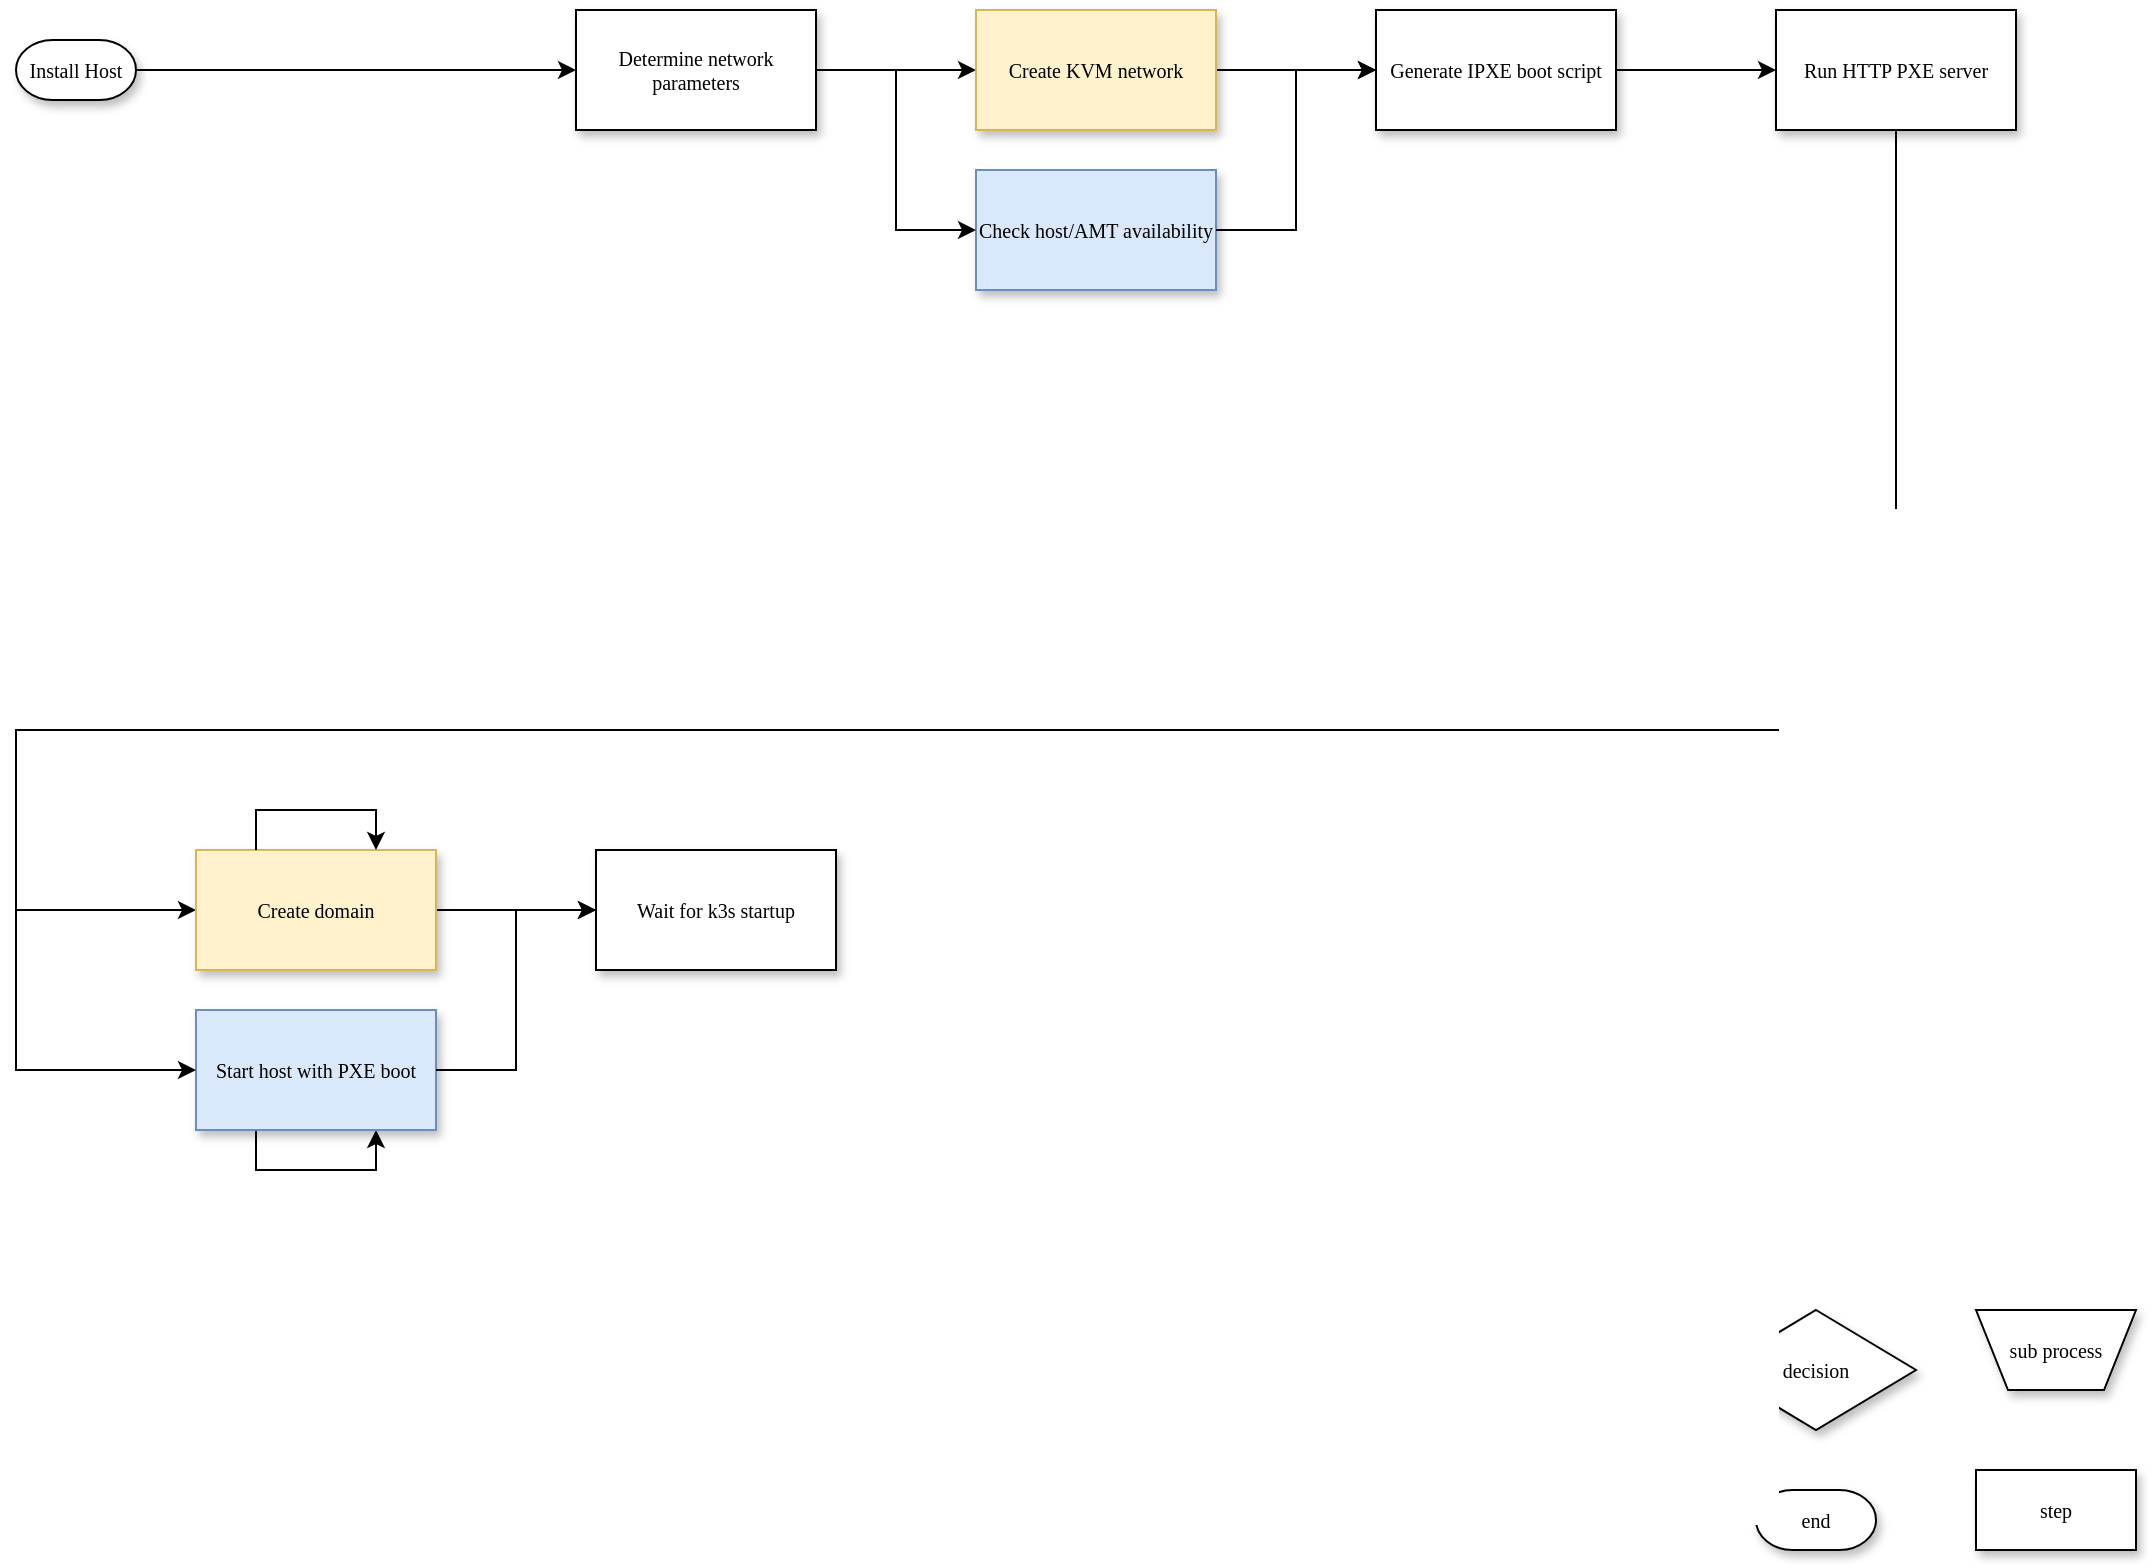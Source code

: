 <mxfile version="20.3.0" type="device"><diagram name="Page-1" id="edf60f1a-56cd-e834-aa8a-f176f3a09ee4"><mxGraphModel dx="1422" dy="1852" grid="1" gridSize="10" guides="1" tooltips="1" connect="1" arrows="1" fold="1" page="1" pageScale="1" pageWidth="1169" pageHeight="827" background="none" math="0" shadow="0"><root><mxCell id="0"/><mxCell id="1" parent="0"/><mxCell id="8MKTBj6SOB2FaSF9s3hj-3" value="" style="edgeStyle=orthogonalEdgeStyle;rounded=0;orthogonalLoop=1;jettySize=auto;html=1;" parent="1" source="8MKTBj6SOB2FaSF9s3hj-1" target="8MKTBj6SOB2FaSF9s3hj-2" edge="1"><mxGeometry relative="1" as="geometry"/></mxCell><mxCell id="8MKTBj6SOB2FaSF9s3hj-1" value="Determine network parameters" style="rounded=0;whiteSpace=wrap;html=1;shadow=1;labelBackgroundColor=none;strokeWidth=1;fontFamily=Verdana;fontSize=10;align=center;" parent="1" vertex="1"><mxGeometry x="300" y="-810" width="120" height="60" as="geometry"/></mxCell><mxCell id="8MKTBj6SOB2FaSF9s3hj-5" value="" style="edgeStyle=orthogonalEdgeStyle;rounded=0;orthogonalLoop=1;jettySize=auto;html=1;" parent="1" source="8MKTBj6SOB2FaSF9s3hj-2" target="8MKTBj6SOB2FaSF9s3hj-4" edge="1"><mxGeometry relative="1" as="geometry"/></mxCell><mxCell id="8MKTBj6SOB2FaSF9s3hj-2" value="Create KVM network" style="whiteSpace=wrap;html=1;fontSize=10;fontFamily=Verdana;rounded=0;shadow=1;labelBackgroundColor=none;strokeWidth=1;fillColor=#fff2cc;strokeColor=#d6b656;" parent="1" vertex="1"><mxGeometry x="500" y="-810" width="120" height="60" as="geometry"/></mxCell><mxCell id="8MKTBj6SOB2FaSF9s3hj-7" value="" style="edgeStyle=orthogonalEdgeStyle;rounded=0;orthogonalLoop=1;jettySize=auto;html=1;" parent="1" source="8MKTBj6SOB2FaSF9s3hj-4" target="8MKTBj6SOB2FaSF9s3hj-6" edge="1"><mxGeometry relative="1" as="geometry"/></mxCell><mxCell id="8MKTBj6SOB2FaSF9s3hj-4" value="Generate IPXE boot script" style="whiteSpace=wrap;html=1;fontSize=10;fontFamily=Verdana;rounded=0;shadow=1;labelBackgroundColor=none;strokeWidth=1;" parent="1" vertex="1"><mxGeometry x="700" y="-810" width="120" height="60" as="geometry"/></mxCell><mxCell id="8MKTBj6SOB2FaSF9s3hj-9" value="" style="edgeStyle=orthogonalEdgeStyle;rounded=0;orthogonalLoop=1;jettySize=auto;html=1;exitX=0.5;exitY=1;exitDx=0;exitDy=0;entryX=0;entryY=0.5;entryDx=0;entryDy=0;" parent="1" source="8MKTBj6SOB2FaSF9s3hj-6" target="8MKTBj6SOB2FaSF9s3hj-8" edge="1"><mxGeometry relative="1" as="geometry"><Array as="points"><mxPoint x="960" y="-450"/><mxPoint x="20" y="-450"/><mxPoint x="20" y="-360"/></Array></mxGeometry></mxCell><mxCell id="8MKTBj6SOB2FaSF9s3hj-6" value="Run HTTP PXE server" style="whiteSpace=wrap;html=1;fontSize=10;fontFamily=Verdana;rounded=0;shadow=1;labelBackgroundColor=none;strokeWidth=1;" parent="1" vertex="1"><mxGeometry x="900" y="-810" width="120" height="60" as="geometry"/></mxCell><mxCell id="9q85mKx7B4JcvK2PIqmb-2" value="" style="edgeStyle=orthogonalEdgeStyle;rounded=0;orthogonalLoop=1;jettySize=auto;html=1;exitX=0.25;exitY=1;exitDx=0;exitDy=0;entryX=0.75;entryY=1;entryDx=0;entryDy=0;" parent="1" source="9q85mKx7B4JcvK2PIqmb-8" target="9q85mKx7B4JcvK2PIqmb-8" edge="1"><mxGeometry relative="1" as="geometry"><mxPoint x="170" y="-160" as="sourcePoint"/><mxPoint x="220" y="-160" as="targetPoint"/><Array as="points"><mxPoint x="140" y="-230"/><mxPoint x="200" y="-230"/></Array></mxGeometry></mxCell><mxCell id="9q85mKx7B4JcvK2PIqmb-4" value="" style="edgeStyle=orthogonalEdgeStyle;rounded=0;orthogonalLoop=1;jettySize=auto;html=1;exitX=1;exitY=0.5;exitDx=0;exitDy=0;entryX=0;entryY=0.5;entryDx=0;entryDy=0;" parent="1" source="8MKTBj6SOB2FaSF9s3hj-8" target="9q85mKx7B4JcvK2PIqmb-3" edge="1"><mxGeometry relative="1" as="geometry"><mxPoint x="320" y="-380" as="sourcePoint"/><Array as="points"/></mxGeometry></mxCell><mxCell id="8MKTBj6SOB2FaSF9s3hj-8" value="Create domain" style="whiteSpace=wrap;html=1;fontSize=10;fontFamily=Verdana;rounded=0;shadow=1;labelBackgroundColor=none;strokeWidth=1;fillColor=#fff2cc;strokeColor=#d6b656;" parent="1" vertex="1"><mxGeometry x="110" y="-390" width="120" height="60" as="geometry"/></mxCell><mxCell id="9q85mKx7B4JcvK2PIqmb-3" value="Wait for k3s startup" style="whiteSpace=wrap;html=1;fontSize=10;fontFamily=Verdana;rounded=0;shadow=1;labelBackgroundColor=none;strokeWidth=1;" parent="1" vertex="1"><mxGeometry x="310" y="-390" width="120" height="60" as="geometry"/></mxCell><mxCell id="9q85mKx7B4JcvK2PIqmb-5" value="Check host/AMT availability" style="rounded=0;whiteSpace=wrap;html=1;shadow=1;labelBackgroundColor=none;strokeWidth=1;fontFamily=Verdana;fontSize=10;align=center;fillColor=#dae8fc;strokeColor=#6c8ebf;" parent="1" vertex="1"><mxGeometry x="500" y="-730" width="120" height="60" as="geometry"/></mxCell><mxCell id="9q85mKx7B4JcvK2PIqmb-6" value="" style="edgeStyle=orthogonalEdgeStyle;rounded=0;orthogonalLoop=1;jettySize=auto;html=1;entryX=0;entryY=0.5;entryDx=0;entryDy=0;exitX=1;exitY=0.5;exitDx=0;exitDy=0;" parent="1" source="8MKTBj6SOB2FaSF9s3hj-1" target="9q85mKx7B4JcvK2PIqmb-5" edge="1"><mxGeometry relative="1" as="geometry"><mxPoint x="420" y="-780" as="sourcePoint"/><mxPoint x="510" y="-770" as="targetPoint"/></mxGeometry></mxCell><mxCell id="9q85mKx7B4JcvK2PIqmb-7" value="" style="edgeStyle=orthogonalEdgeStyle;rounded=0;orthogonalLoop=1;jettySize=auto;html=1;exitX=1;exitY=0.5;exitDx=0;exitDy=0;entryX=0;entryY=0.5;entryDx=0;entryDy=0;" parent="1" source="9q85mKx7B4JcvK2PIqmb-5" target="8MKTBj6SOB2FaSF9s3hj-4" edge="1"><mxGeometry relative="1" as="geometry"><mxPoint x="370" y="-740" as="sourcePoint"/><mxPoint x="510" y="-690" as="targetPoint"/></mxGeometry></mxCell><mxCell id="9q85mKx7B4JcvK2PIqmb-8" value="Start host with PXE boot" style="rounded=0;whiteSpace=wrap;html=1;shadow=1;labelBackgroundColor=none;strokeWidth=1;fontFamily=Verdana;fontSize=10;align=center;fillColor=#dae8fc;strokeColor=#6c8ebf;" parent="1" vertex="1"><mxGeometry x="110" y="-310" width="120" height="60" as="geometry"/></mxCell><mxCell id="9q85mKx7B4JcvK2PIqmb-9" value="" style="edgeStyle=orthogonalEdgeStyle;rounded=0;orthogonalLoop=1;jettySize=auto;html=1;exitX=0.5;exitY=1;exitDx=0;exitDy=0;entryX=0;entryY=0.5;entryDx=0;entryDy=0;" parent="1" source="8MKTBj6SOB2FaSF9s3hj-6" target="9q85mKx7B4JcvK2PIqmb-8" edge="1"><mxGeometry relative="1" as="geometry"><mxPoint x="710" y="-730" as="sourcePoint"/><mxPoint x="50" y="-580" as="targetPoint"/><Array as="points"><mxPoint x="960" y="-450"/><mxPoint x="20" y="-450"/><mxPoint x="20" y="-280"/></Array></mxGeometry></mxCell><mxCell id="9q85mKx7B4JcvK2PIqmb-10" value="" style="edgeStyle=orthogonalEdgeStyle;rounded=0;orthogonalLoop=1;jettySize=auto;html=1;exitX=0.25;exitY=0;exitDx=0;exitDy=0;entryX=0.75;entryY=0;entryDx=0;entryDy=0;" parent="1" source="8MKTBj6SOB2FaSF9s3hj-8" target="8MKTBj6SOB2FaSF9s3hj-8" edge="1"><mxGeometry relative="1" as="geometry"><mxPoint x="145" y="-390" as="sourcePoint"/><mxPoint x="195" y="-370" as="targetPoint"/><Array as="points"><mxPoint x="140" y="-410"/><mxPoint x="200" y="-410"/></Array></mxGeometry></mxCell><mxCell id="9q85mKx7B4JcvK2PIqmb-11" value="" style="edgeStyle=orthogonalEdgeStyle;rounded=0;orthogonalLoop=1;jettySize=auto;html=1;exitX=1;exitY=0.5;exitDx=0;exitDy=0;entryX=0;entryY=0.5;entryDx=0;entryDy=0;" parent="1" source="9q85mKx7B4JcvK2PIqmb-8" target="9q85mKx7B4JcvK2PIqmb-3" edge="1"><mxGeometry relative="1" as="geometry"><mxPoint x="240" y="-350" as="sourcePoint"/><mxPoint x="320" y="-350" as="targetPoint"/><Array as="points"/></mxGeometry></mxCell><mxCell id="5aOj9DD3eWS4dREndAFw-5" value="" style="edgeStyle=orthogonalEdgeStyle;rounded=0;orthogonalLoop=1;jettySize=auto;html=1;" parent="1" target="5aOj9DD3eWS4dREndAFw-4" edge="1"><mxGeometry relative="1" as="geometry"><mxPoint x="60" y="-780" as="sourcePoint"/></mxGeometry></mxCell><mxCell id="C_5C6I5MRyuC5JhJMKZO-1" value="sub process" style="shape=trapezoid;whiteSpace=wrap;html=1;rounded=0;shadow=1;labelBackgroundColor=none;strokeWidth=1;fontFamily=Verdana;fontSize=10;align=center;flipV=1;" vertex="1" parent="1"><mxGeometry x="1000" y="-160" width="80" height="40" as="geometry"/></mxCell><mxCell id="C_5C6I5MRyuC5JhJMKZO-2" value="decision" style="rhombus;whiteSpace=wrap;html=1;rounded=0;shadow=1;labelBackgroundColor=none;strokeWidth=1;fontFamily=Verdana;fontSize=10;align=center;" vertex="1" parent="1"><mxGeometry x="870" y="-160" width="100" height="60" as="geometry"/></mxCell><mxCell id="C_5C6I5MRyuC5JhJMKZO-3" value="step" style="whiteSpace=wrap;html=1;rounded=0;shadow=1;labelBackgroundColor=none;strokeWidth=1;fontFamily=Verdana;fontSize=10;align=center;" vertex="1" parent="1"><mxGeometry x="1000" y="-80" width="80" height="40" as="geometry"/></mxCell><mxCell id="C_5C6I5MRyuC5JhJMKZO-4" value="end" style="strokeWidth=1;html=1;shape=mxgraph.flowchart.terminator;whiteSpace=wrap;rounded=0;shadow=1;labelBackgroundColor=none;fontFamily=Verdana;fontSize=10;align=center;" vertex="1" parent="1"><mxGeometry x="890" y="-70" width="60" height="30" as="geometry"/></mxCell><mxCell id="C_5C6I5MRyuC5JhJMKZO-9" value="" style="edgeStyle=orthogonalEdgeStyle;rounded=0;orthogonalLoop=1;jettySize=auto;html=1;fontSize=10;entryX=0;entryY=0.5;entryDx=0;entryDy=0;" edge="1" parent="1" source="C_5C6I5MRyuC5JhJMKZO-5" target="8MKTBj6SOB2FaSF9s3hj-1"><mxGeometry relative="1" as="geometry"><mxPoint x="140" y="-780" as="targetPoint"/></mxGeometry></mxCell><mxCell id="C_5C6I5MRyuC5JhJMKZO-5" value="Install Host" style="strokeWidth=1;html=1;shape=mxgraph.flowchart.terminator;whiteSpace=wrap;rounded=0;shadow=1;labelBackgroundColor=none;fontFamily=Verdana;fontSize=10;align=center;" vertex="1" parent="1"><mxGeometry x="20" y="-795" width="60" height="30" as="geometry"/></mxCell></root></mxGraphModel></diagram></mxfile>